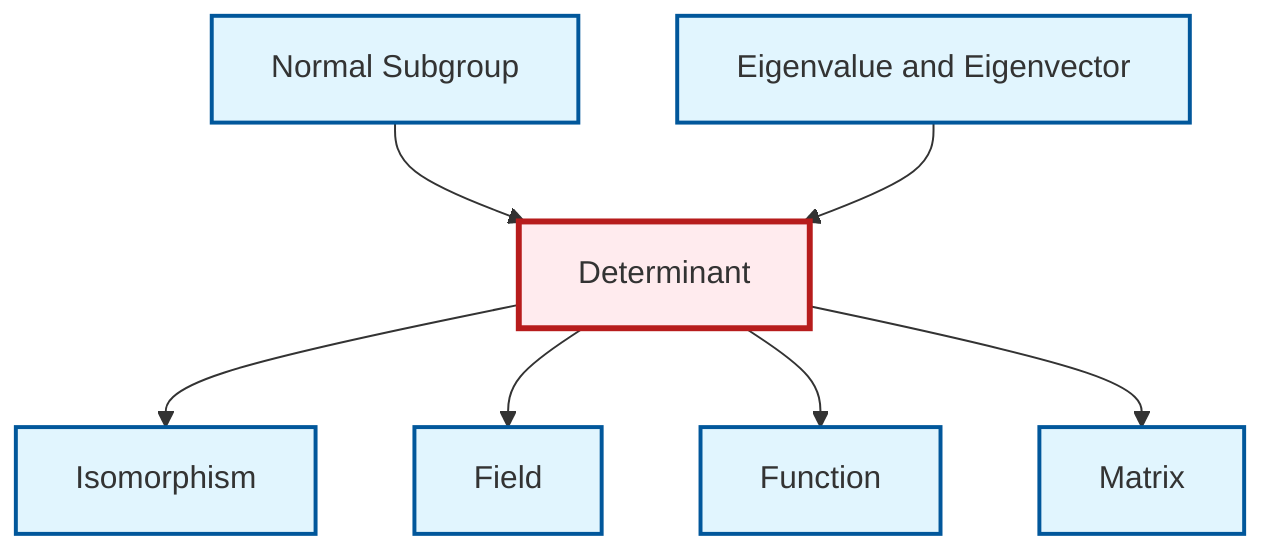 graph TD
    classDef definition fill:#e1f5fe,stroke:#01579b,stroke-width:2px
    classDef theorem fill:#f3e5f5,stroke:#4a148c,stroke-width:2px
    classDef axiom fill:#fff3e0,stroke:#e65100,stroke-width:2px
    classDef example fill:#e8f5e9,stroke:#1b5e20,stroke-width:2px
    classDef current fill:#ffebee,stroke:#b71c1c,stroke-width:3px
    def-determinant["Determinant"]:::definition
    def-function["Function"]:::definition
    def-eigenvalue-eigenvector["Eigenvalue and Eigenvector"]:::definition
    def-matrix["Matrix"]:::definition
    def-isomorphism["Isomorphism"]:::definition
    def-normal-subgroup["Normal Subgroup"]:::definition
    def-field["Field"]:::definition
    def-determinant --> def-isomorphism
    def-determinant --> def-field
    def-normal-subgroup --> def-determinant
    def-determinant --> def-function
    def-eigenvalue-eigenvector --> def-determinant
    def-determinant --> def-matrix
    class def-determinant current